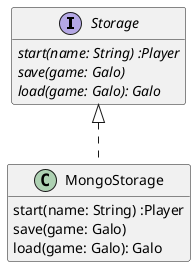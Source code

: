 @startuml

hide empty members

interface Storage {
  {abstract} start(name: String) :Player
  {abstract} save(game: Galo)
  {abstract} load(game: Galo): Galo
}

class MongoStorage implements Storage {
  start(name: String) :Player
  save(game: Galo)
  load(game: Galo): Galo
}
@enduml